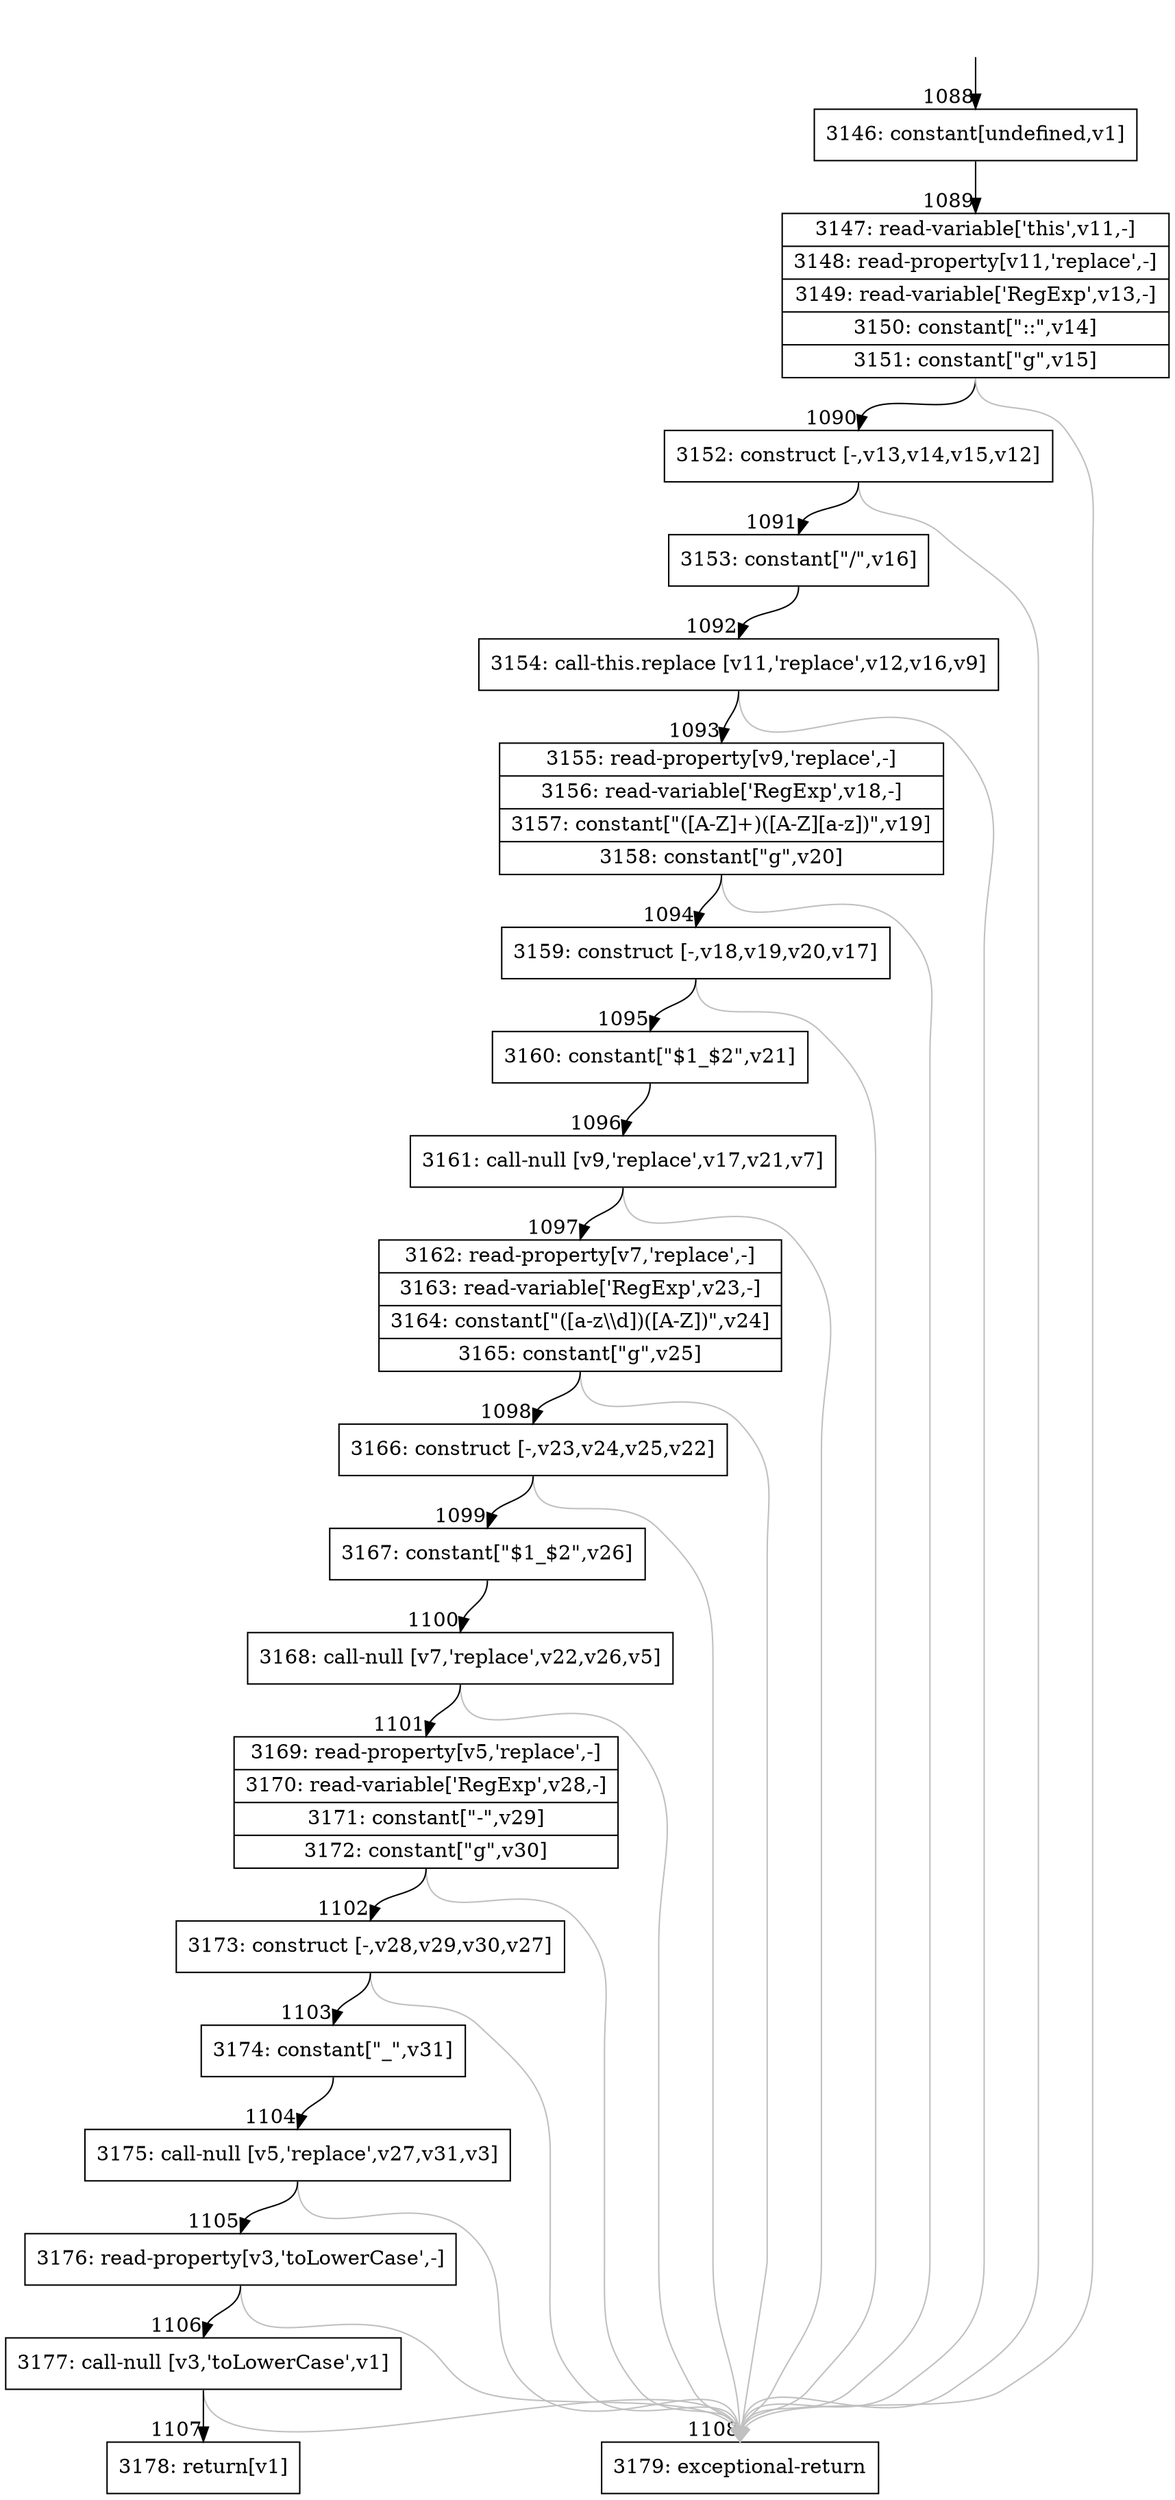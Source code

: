 digraph {
rankdir="TD"
BB_entry93[shape=none,label=""];
BB_entry93 -> BB1088 [tailport=s, headport=n, headlabel="    1088"]
BB1088 [shape=record label="{3146: constant[undefined,v1]}" ] 
BB1088 -> BB1089 [tailport=s, headport=n, headlabel="      1089"]
BB1089 [shape=record label="{3147: read-variable['this',v11,-]|3148: read-property[v11,'replace',-]|3149: read-variable['RegExp',v13,-]|3150: constant[\"::\",v14]|3151: constant[\"g\",v15]}" ] 
BB1089 -> BB1090 [tailport=s, headport=n, headlabel="      1090"]
BB1089 -> BB1108 [tailport=s, headport=n, color=gray, headlabel="      1108"]
BB1090 [shape=record label="{3152: construct [-,v13,v14,v15,v12]}" ] 
BB1090 -> BB1091 [tailport=s, headport=n, headlabel="      1091"]
BB1090 -> BB1108 [tailport=s, headport=n, color=gray]
BB1091 [shape=record label="{3153: constant[\"/\",v16]}" ] 
BB1091 -> BB1092 [tailport=s, headport=n, headlabel="      1092"]
BB1092 [shape=record label="{3154: call-this.replace [v11,'replace',v12,v16,v9]}" ] 
BB1092 -> BB1093 [tailport=s, headport=n, headlabel="      1093"]
BB1092 -> BB1108 [tailport=s, headport=n, color=gray]
BB1093 [shape=record label="{3155: read-property[v9,'replace',-]|3156: read-variable['RegExp',v18,-]|3157: constant[\"([A-Z]+)([A-Z][a-z])\",v19]|3158: constant[\"g\",v20]}" ] 
BB1093 -> BB1094 [tailport=s, headport=n, headlabel="      1094"]
BB1093 -> BB1108 [tailport=s, headport=n, color=gray]
BB1094 [shape=record label="{3159: construct [-,v18,v19,v20,v17]}" ] 
BB1094 -> BB1095 [tailport=s, headport=n, headlabel="      1095"]
BB1094 -> BB1108 [tailport=s, headport=n, color=gray]
BB1095 [shape=record label="{3160: constant[\"$1_$2\",v21]}" ] 
BB1095 -> BB1096 [tailport=s, headport=n, headlabel="      1096"]
BB1096 [shape=record label="{3161: call-null [v9,'replace',v17,v21,v7]}" ] 
BB1096 -> BB1097 [tailport=s, headport=n, headlabel="      1097"]
BB1096 -> BB1108 [tailport=s, headport=n, color=gray]
BB1097 [shape=record label="{3162: read-property[v7,'replace',-]|3163: read-variable['RegExp',v23,-]|3164: constant[\"([a-z\\\\d])([A-Z])\",v24]|3165: constant[\"g\",v25]}" ] 
BB1097 -> BB1098 [tailport=s, headport=n, headlabel="      1098"]
BB1097 -> BB1108 [tailport=s, headport=n, color=gray]
BB1098 [shape=record label="{3166: construct [-,v23,v24,v25,v22]}" ] 
BB1098 -> BB1099 [tailport=s, headport=n, headlabel="      1099"]
BB1098 -> BB1108 [tailport=s, headport=n, color=gray]
BB1099 [shape=record label="{3167: constant[\"$1_$2\",v26]}" ] 
BB1099 -> BB1100 [tailport=s, headport=n, headlabel="      1100"]
BB1100 [shape=record label="{3168: call-null [v7,'replace',v22,v26,v5]}" ] 
BB1100 -> BB1101 [tailport=s, headport=n, headlabel="      1101"]
BB1100 -> BB1108 [tailport=s, headport=n, color=gray]
BB1101 [shape=record label="{3169: read-property[v5,'replace',-]|3170: read-variable['RegExp',v28,-]|3171: constant[\"-\",v29]|3172: constant[\"g\",v30]}" ] 
BB1101 -> BB1102 [tailport=s, headport=n, headlabel="      1102"]
BB1101 -> BB1108 [tailport=s, headport=n, color=gray]
BB1102 [shape=record label="{3173: construct [-,v28,v29,v30,v27]}" ] 
BB1102 -> BB1103 [tailport=s, headport=n, headlabel="      1103"]
BB1102 -> BB1108 [tailport=s, headport=n, color=gray]
BB1103 [shape=record label="{3174: constant[\"_\",v31]}" ] 
BB1103 -> BB1104 [tailport=s, headport=n, headlabel="      1104"]
BB1104 [shape=record label="{3175: call-null [v5,'replace',v27,v31,v3]}" ] 
BB1104 -> BB1105 [tailport=s, headport=n, headlabel="      1105"]
BB1104 -> BB1108 [tailport=s, headport=n, color=gray]
BB1105 [shape=record label="{3176: read-property[v3,'toLowerCase',-]}" ] 
BB1105 -> BB1106 [tailport=s, headport=n, headlabel="      1106"]
BB1105 -> BB1108 [tailport=s, headport=n, color=gray]
BB1106 [shape=record label="{3177: call-null [v3,'toLowerCase',v1]}" ] 
BB1106 -> BB1107 [tailport=s, headport=n, headlabel="      1107"]
BB1106 -> BB1108 [tailport=s, headport=n, color=gray]
BB1107 [shape=record label="{3178: return[v1]}" ] 
BB1108 [shape=record label="{3179: exceptional-return}" ] 
//#$~ 703
}
